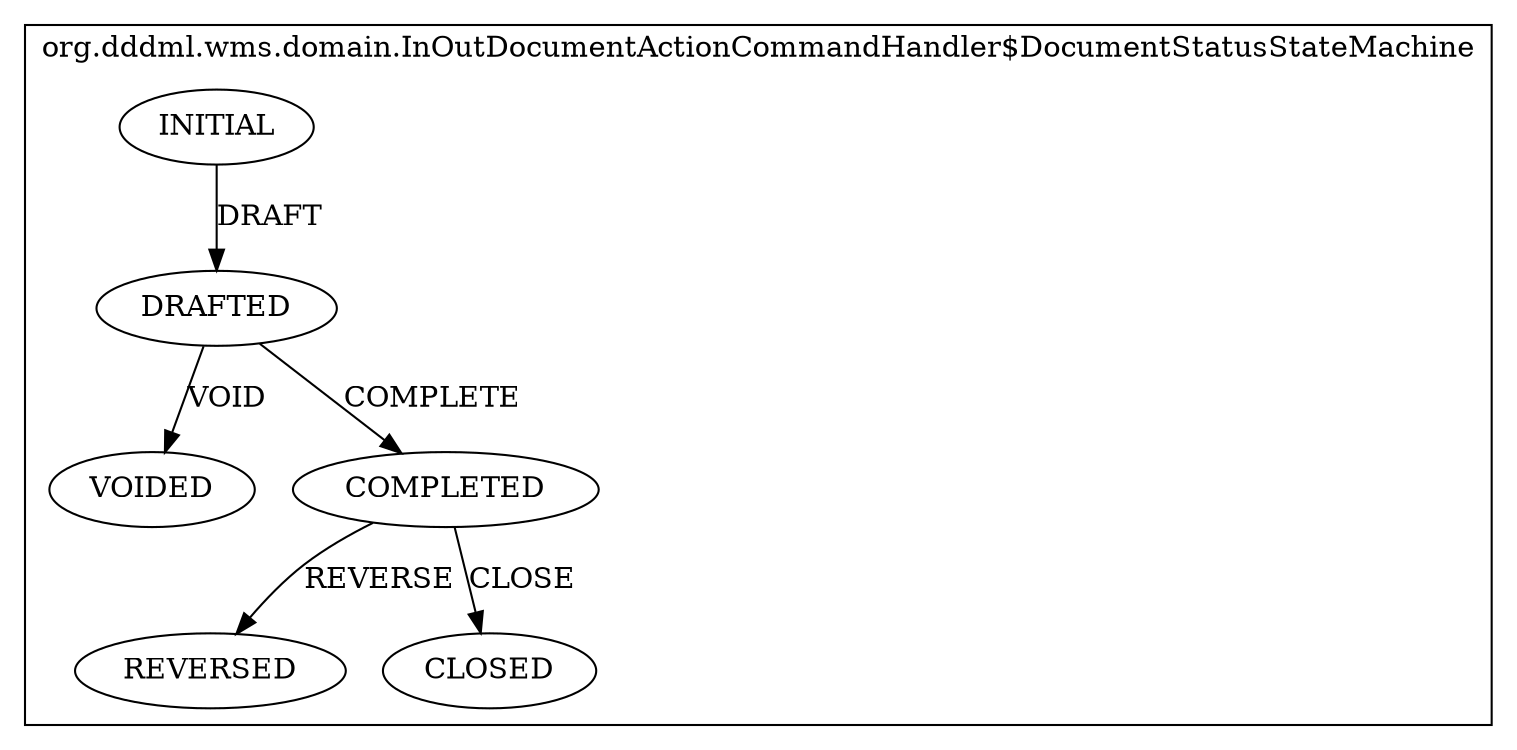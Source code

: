 digraph {
compound=true;
subgraph cluster_StateMachine {
label="org.dddml.wms.domain.InOutDocumentActionCommandHandler$DocumentStatusStateMachine";
REVERSED [label="REVERSED"];
CLOSED [label="CLOSED"];
INITIAL [label="INITIAL"];
DRAFTED [label="DRAFTED"];
VOIDED [label="VOIDED"];
COMPLETED [label="COMPLETED"];

INITIAL -> DRAFTED [ label="DRAFT"];
DRAFTED -> COMPLETED [ label="COMPLETE"];
DRAFTED -> VOIDED [ label="VOID"];
COMPLETED -> CLOSED [ label="CLOSE"];
COMPLETED -> REVERSED [ label="REVERSE"];}}
